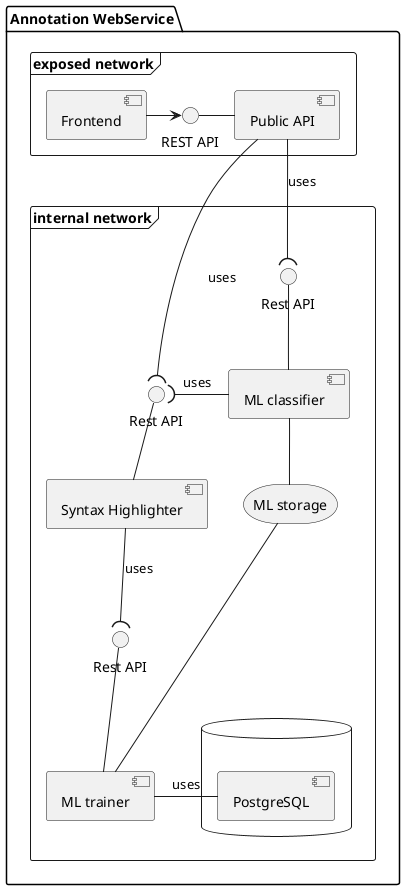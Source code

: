 @startuml
skinparam defaultFontName Hevetica Neue

package "Annotation WebService" {
  frame "exposed network" {
    [Frontend] as FrontendService
    
    () "REST API" as PAPIAPI
    [Public API] as PAPI
    PAPIAPI -  PAPI
  }
  
  frame "internal network" {

    () "Rest API" as MLTAPI
    [ML trainer] as MLT
    MLTAPI -- MLT

    () "Rest API" as SHAPI
    [Syntax Highlighter] as SH
    SHAPI -- SH
    
    () "Rest API" as MLCAPI
    [ML classifier] as MLC
    MLCAPI -- MLC

    database " " {
      [PostgreSQL] as PSQL
    }
    
    storage "ML storage" as MS
  }
  
  
  FrontendService -> PAPIAPI
 
  PAPI --( SHAPI :uses
  PAPI --( MLCAPI :uses
  MLT - PSQL :uses
  SH --( MLTAPI :uses
  MLC -( SHAPI :uses
  MS - MLT
  MLC -- MS
  
}
@enduml